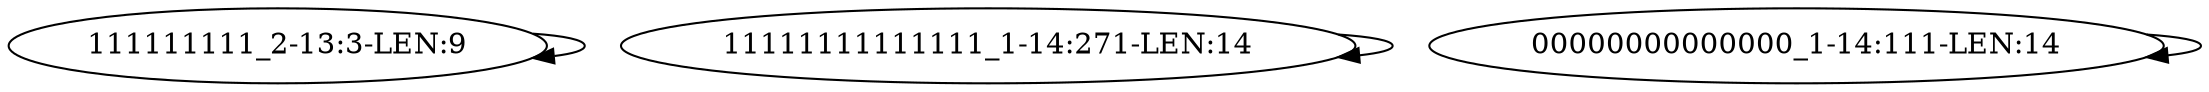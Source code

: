 digraph G {
    "111111111_2-13:3-LEN:9" -> "111111111_2-13:3-LEN:9";
    "11111111111111_1-14:271-LEN:14" -> "11111111111111_1-14:271-LEN:14";
    "00000000000000_1-14:111-LEN:14" -> "00000000000000_1-14:111-LEN:14";
}
